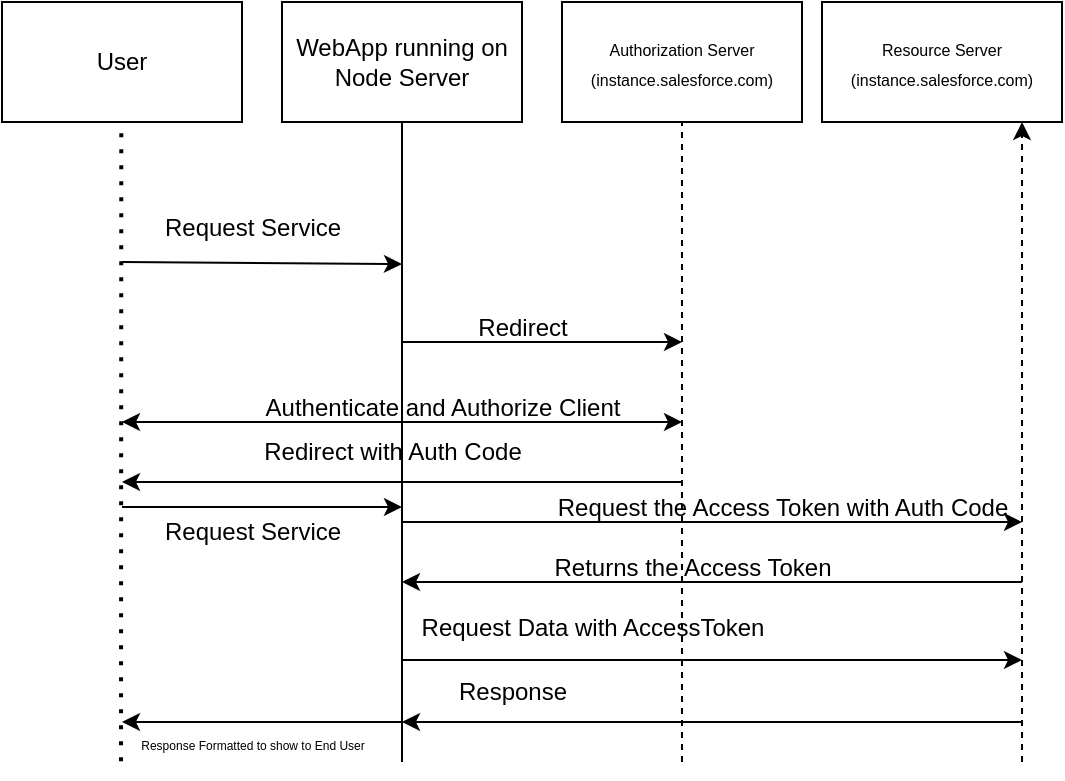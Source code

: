 <mxfile version="22.1.21" type="device">
  <diagram name="Page-1" id="j5GTe6sE1XhONI1kEQ4w">
    <mxGraphModel dx="1176" dy="474" grid="1" gridSize="10" guides="1" tooltips="1" connect="1" arrows="1" fold="1" page="1" pageScale="1" pageWidth="850" pageHeight="1100" math="0" shadow="0">
      <root>
        <mxCell id="0" />
        <mxCell id="1" parent="0" />
        <mxCell id="GSOrCc0xncDDPfYqsB21-1" value="WebApp running on Node Server" style="rounded=0;whiteSpace=wrap;html=1;" vertex="1" parent="1">
          <mxGeometry x="150" y="20" width="120" height="60" as="geometry" />
        </mxCell>
        <mxCell id="GSOrCc0xncDDPfYqsB21-14" value="&lt;font style=&quot;font-size: 8px;&quot;&gt;Authorization Server&lt;br&gt;(instance.salesforce.com)&lt;/font&gt;" style="rounded=0;whiteSpace=wrap;html=1;" vertex="1" parent="1">
          <mxGeometry x="290" y="20" width="120" height="60" as="geometry" />
        </mxCell>
        <mxCell id="GSOrCc0xncDDPfYqsB21-16" value="User" style="rounded=0;whiteSpace=wrap;html=1;" vertex="1" parent="1">
          <mxGeometry x="10" y="20" width="120" height="60" as="geometry" />
        </mxCell>
        <mxCell id="GSOrCc0xncDDPfYqsB21-17" value="" style="endArrow=none;dashed=1;html=1;dashPattern=1 3;strokeWidth=2;rounded=0;entryX=0.393;entryY=1.006;entryDx=0;entryDy=0;entryPerimeter=0;" edge="1" parent="1">
          <mxGeometry width="50" height="50" relative="1" as="geometry">
            <mxPoint x="69.5" y="399.64" as="sourcePoint" />
            <mxPoint x="69.66" y="80.0" as="targetPoint" />
          </mxGeometry>
        </mxCell>
        <mxCell id="GSOrCc0xncDDPfYqsB21-18" value="" style="endArrow=classic;html=1;rounded=0;" edge="1" parent="1">
          <mxGeometry width="50" height="50" relative="1" as="geometry">
            <mxPoint x="70" y="150" as="sourcePoint" />
            <mxPoint x="210" y="151" as="targetPoint" />
          </mxGeometry>
        </mxCell>
        <mxCell id="GSOrCc0xncDDPfYqsB21-19" value="Request Service" style="text;html=1;align=center;verticalAlign=middle;resizable=0;points=[];autosize=1;strokeColor=none;fillColor=none;" vertex="1" parent="1">
          <mxGeometry x="80" y="118" width="110" height="30" as="geometry" />
        </mxCell>
        <mxCell id="GSOrCc0xncDDPfYqsB21-20" value="" style="endArrow=none;html=1;rounded=0;" edge="1" parent="1">
          <mxGeometry width="50" height="50" relative="1" as="geometry">
            <mxPoint x="210" y="400" as="sourcePoint" />
            <mxPoint x="210" y="80" as="targetPoint" />
          </mxGeometry>
        </mxCell>
        <mxCell id="GSOrCc0xncDDPfYqsB21-21" value="" style="endArrow=none;dashed=1;html=1;rounded=0;" edge="1" parent="1">
          <mxGeometry width="50" height="50" relative="1" as="geometry">
            <mxPoint x="350" y="400" as="sourcePoint" />
            <mxPoint x="350" y="80" as="targetPoint" />
          </mxGeometry>
        </mxCell>
        <mxCell id="GSOrCc0xncDDPfYqsB21-23" value="" style="endArrow=classic;html=1;rounded=0;" edge="1" parent="1">
          <mxGeometry width="50" height="50" relative="1" as="geometry">
            <mxPoint x="210" y="190" as="sourcePoint" />
            <mxPoint x="350" y="190" as="targetPoint" />
            <Array as="points">
              <mxPoint x="290" y="190" />
            </Array>
          </mxGeometry>
        </mxCell>
        <mxCell id="GSOrCc0xncDDPfYqsB21-25" value="Redirect" style="text;html=1;align=center;verticalAlign=middle;resizable=0;points=[];autosize=1;strokeColor=none;fillColor=none;" vertex="1" parent="1">
          <mxGeometry x="235" y="168" width="70" height="30" as="geometry" />
        </mxCell>
        <mxCell id="GSOrCc0xncDDPfYqsB21-26" value="" style="endArrow=classic;startArrow=classic;html=1;rounded=0;" edge="1" parent="1">
          <mxGeometry width="50" height="50" relative="1" as="geometry">
            <mxPoint x="70" y="230" as="sourcePoint" />
            <mxPoint x="350" y="230" as="targetPoint" />
          </mxGeometry>
        </mxCell>
        <mxCell id="GSOrCc0xncDDPfYqsB21-27" value="Authenticate and Authorize Client" style="text;html=1;align=center;verticalAlign=middle;resizable=0;points=[];autosize=1;strokeColor=none;fillColor=none;" vertex="1" parent="1">
          <mxGeometry x="130" y="208" width="200" height="30" as="geometry" />
        </mxCell>
        <mxCell id="GSOrCc0xncDDPfYqsB21-28" value="&lt;font style=&quot;font-size: 8px;&quot;&gt;Resource Server&lt;br&gt;(instance.salesforce.com)&lt;/font&gt;" style="rounded=0;whiteSpace=wrap;html=1;" vertex="1" parent="1">
          <mxGeometry x="420" y="20" width="120" height="60" as="geometry" />
        </mxCell>
        <mxCell id="GSOrCc0xncDDPfYqsB21-29" value="" style="endArrow=classic;html=1;rounded=0;" edge="1" parent="1">
          <mxGeometry width="50" height="50" relative="1" as="geometry">
            <mxPoint x="350" y="260" as="sourcePoint" />
            <mxPoint x="70" y="260" as="targetPoint" />
          </mxGeometry>
        </mxCell>
        <mxCell id="GSOrCc0xncDDPfYqsB21-30" value="Redirect with Auth Code" style="text;html=1;align=center;verticalAlign=middle;resizable=0;points=[];autosize=1;strokeColor=none;fillColor=none;" vertex="1" parent="1">
          <mxGeometry x="130" y="230" width="150" height="30" as="geometry" />
        </mxCell>
        <mxCell id="GSOrCc0xncDDPfYqsB21-31" value="" style="endArrow=classic;html=1;rounded=0;" edge="1" parent="1">
          <mxGeometry width="50" height="50" relative="1" as="geometry">
            <mxPoint x="210" y="349" as="sourcePoint" />
            <mxPoint x="520" y="349" as="targetPoint" />
          </mxGeometry>
        </mxCell>
        <mxCell id="GSOrCc0xncDDPfYqsB21-32" value="Request Data with AccessToken" style="text;html=1;align=center;verticalAlign=middle;resizable=0;points=[];autosize=1;strokeColor=none;fillColor=none;" vertex="1" parent="1">
          <mxGeometry x="210" y="318" width="190" height="30" as="geometry" />
        </mxCell>
        <mxCell id="GSOrCc0xncDDPfYqsB21-33" value="" style="endArrow=classic;dashed=1;html=1;rounded=0;" edge="1" parent="1">
          <mxGeometry width="50" height="50" relative="1" as="geometry">
            <mxPoint x="520" y="400" as="sourcePoint" />
            <mxPoint x="520" y="80" as="targetPoint" />
          </mxGeometry>
        </mxCell>
        <mxCell id="GSOrCc0xncDDPfYqsB21-34" value="" style="endArrow=classic;html=1;rounded=0;" edge="1" parent="1">
          <mxGeometry width="50" height="50" relative="1" as="geometry">
            <mxPoint x="520" y="380" as="sourcePoint" />
            <mxPoint x="210" y="380" as="targetPoint" />
          </mxGeometry>
        </mxCell>
        <mxCell id="GSOrCc0xncDDPfYqsB21-36" value="" style="endArrow=classic;html=1;rounded=0;" edge="1" parent="1">
          <mxGeometry width="50" height="50" relative="1" as="geometry">
            <mxPoint x="70" y="272.5" as="sourcePoint" />
            <mxPoint x="210" y="272.5" as="targetPoint" />
          </mxGeometry>
        </mxCell>
        <mxCell id="GSOrCc0xncDDPfYqsB21-37" value="Response" style="text;html=1;align=center;verticalAlign=middle;resizable=0;points=[];autosize=1;strokeColor=none;fillColor=none;" vertex="1" parent="1">
          <mxGeometry x="225" y="350" width="80" height="30" as="geometry" />
        </mxCell>
        <mxCell id="GSOrCc0xncDDPfYqsB21-38" value="" style="endArrow=classic;html=1;rounded=0;" edge="1" parent="1">
          <mxGeometry width="50" height="50" relative="1" as="geometry">
            <mxPoint x="210" y="380" as="sourcePoint" />
            <mxPoint x="70" y="380" as="targetPoint" />
          </mxGeometry>
        </mxCell>
        <mxCell id="GSOrCc0xncDDPfYqsB21-39" value="&lt;font style=&quot;font-size: 6px;&quot;&gt;Response Formatted to show to End User&lt;/font&gt;" style="edgeLabel;html=1;align=center;verticalAlign=middle;resizable=0;points=[];" vertex="1" connectable="0" parent="GSOrCc0xncDDPfYqsB21-38">
          <mxGeometry x="0.074" y="-3" relative="1" as="geometry">
            <mxPoint y="13" as="offset" />
          </mxGeometry>
        </mxCell>
        <mxCell id="GSOrCc0xncDDPfYqsB21-40" value="" style="endArrow=classic;html=1;rounded=0;" edge="1" parent="1">
          <mxGeometry width="50" height="50" relative="1" as="geometry">
            <mxPoint x="210" y="280" as="sourcePoint" />
            <mxPoint x="520" y="280" as="targetPoint" />
          </mxGeometry>
        </mxCell>
        <mxCell id="GSOrCc0xncDDPfYqsB21-41" value="Request the Access Token with Auth Code" style="text;html=1;align=center;verticalAlign=middle;resizable=0;points=[];autosize=1;strokeColor=none;fillColor=none;" vertex="1" parent="1">
          <mxGeometry x="275" y="258" width="250" height="30" as="geometry" />
        </mxCell>
        <mxCell id="GSOrCc0xncDDPfYqsB21-42" value="" style="endArrow=classic;html=1;rounded=0;" edge="1" parent="1">
          <mxGeometry width="50" height="50" relative="1" as="geometry">
            <mxPoint x="520" y="310" as="sourcePoint" />
            <mxPoint x="210" y="310" as="targetPoint" />
          </mxGeometry>
        </mxCell>
        <mxCell id="GSOrCc0xncDDPfYqsB21-44" value="Returns the Access Token" style="text;html=1;align=center;verticalAlign=middle;resizable=0;points=[];autosize=1;strokeColor=none;fillColor=none;" vertex="1" parent="1">
          <mxGeometry x="275" y="288" width="160" height="30" as="geometry" />
        </mxCell>
        <mxCell id="GSOrCc0xncDDPfYqsB21-45" value="Request Service" style="text;html=1;align=center;verticalAlign=middle;resizable=0;points=[];autosize=1;strokeColor=none;fillColor=none;" vertex="1" parent="1">
          <mxGeometry x="80" y="270" width="110" height="30" as="geometry" />
        </mxCell>
      </root>
    </mxGraphModel>
  </diagram>
</mxfile>
